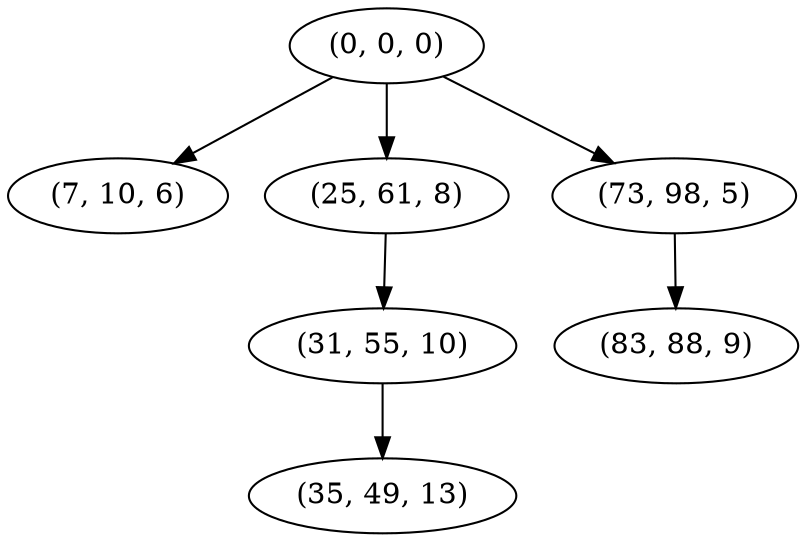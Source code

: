digraph tree {
    "(0, 0, 0)";
    "(7, 10, 6)";
    "(25, 61, 8)";
    "(31, 55, 10)";
    "(35, 49, 13)";
    "(73, 98, 5)";
    "(83, 88, 9)";
    "(0, 0, 0)" -> "(7, 10, 6)";
    "(0, 0, 0)" -> "(25, 61, 8)";
    "(0, 0, 0)" -> "(73, 98, 5)";
    "(25, 61, 8)" -> "(31, 55, 10)";
    "(31, 55, 10)" -> "(35, 49, 13)";
    "(73, 98, 5)" -> "(83, 88, 9)";
}
